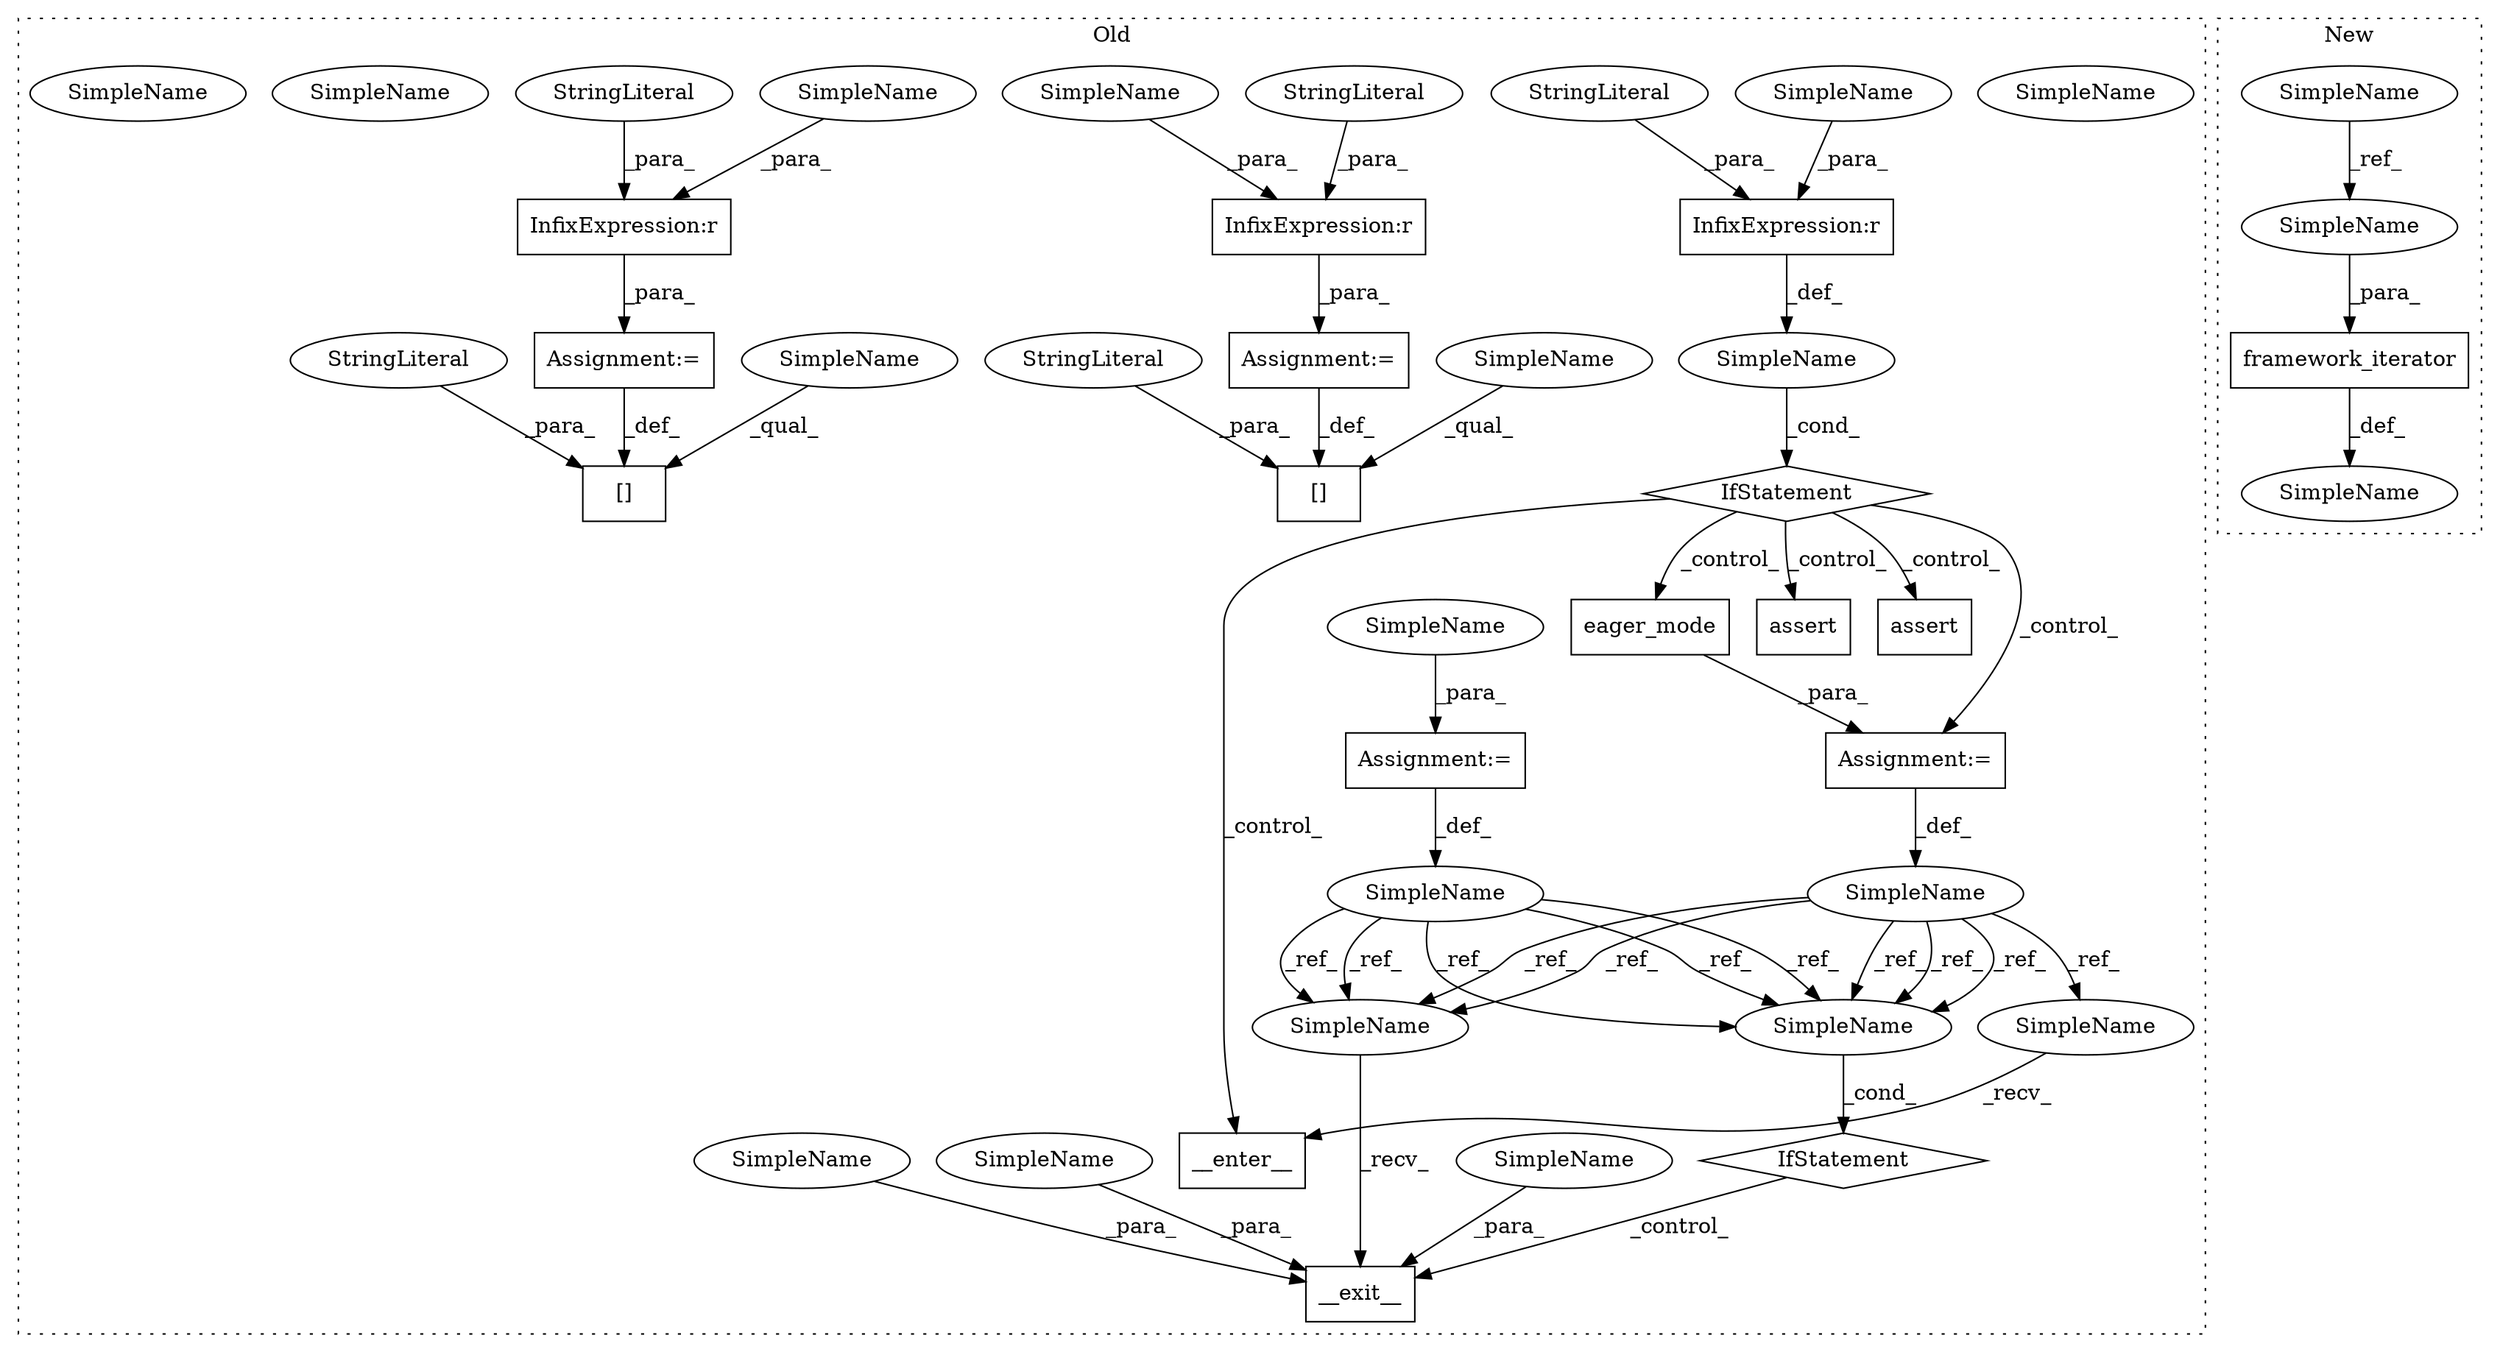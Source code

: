 digraph G {
subgraph cluster0 {
1 [label="__exit__" a="32" s="6502,6525" l="9,1" shape="box"];
4 [label="eager_mode" a="32" s="5025" l="12" shape="box"];
5 [label="__enter__" a="32" s="5062" l="11" shape="box"];
6 [label="InfixExpression:r" a="27" s="4987" l="4" shape="box"];
7 [label="InfixExpression:r" a="27" s="4845" l="4" shape="box"];
8 [label="InfixExpression:r" a="27" s="4806" l="4" shape="box"];
9 [label="[]" a="2" s="4826,4840" l="7,1" shape="box"];
11 [label="[]" a="2" s="4781,4801" l="7,1" shape="box"];
12 [label="assert" a="6" s="5160" l="7" shape="box"];
13 [label="SimpleName" a="42" s="6461" l="14" shape="ellipse"];
14 [label="IfStatement" a="25" s="6457,6475" l="4,2" shape="diamond"];
15 [label="assert" a="6" s="5083" l="7" shape="box"];
16 [label="IfStatement" a="25" s="4981,4998" l="4,2" shape="diamond"];
17 [label="Assignment:=" a="7" s="4968" l="1" shape="box"];
18 [label="SimpleName" a="42" s="4954" l="14" shape="ellipse"];
19 [label="SimpleName" a="42" s="" l="" shape="ellipse"];
20 [label="SimpleName" a="42" s="5010" l="14" shape="ellipse"];
21 [label="StringLiteral" a="45" s="4833" l="7" shape="ellipse"];
22 [label="StringLiteral" a="45" s="4788" l="13" shape="ellipse"];
23 [label="StringLiteral" a="45" s="4991" l="7" shape="ellipse"];
24 [label="StringLiteral" a="45" s="4810" l="7" shape="ellipse"];
25 [label="StringLiteral" a="45" s="4849" l="7" shape="ellipse"];
26 [label="Assignment:=" a="7" s="5024" l="1" shape="box"];
27 [label="Assignment:=" a="7" s="4802" l="1" shape="box"];
28 [label="Assignment:=" a="7" s="4841" l="1" shape="box"];
29 [label="SimpleName" a="42" s="4985" l="2" shape="ellipse"];
30 [label="SimpleName" a="42" s="4804" l="2" shape="ellipse"];
31 [label="SimpleName" a="42" s="4843" l="2" shape="ellipse"];
33 [label="SimpleName" a="42" s="6521" l="4" shape="ellipse"];
34 [label="SimpleName" a="42" s="4969" l="4" shape="ellipse"];
35 [label="SimpleName" a="42" s="6511" l="4" shape="ellipse"];
36 [label="SimpleName" a="42" s="6516" l="4" shape="ellipse"];
37 [label="SimpleName" a="42" s="6461" l="14" shape="ellipse"];
38 [label="SimpleName" a="42" s="5047" l="14" shape="ellipse"];
39 [label="SimpleName" a="42" s="6487" l="14" shape="ellipse"];
40 [label="SimpleName" a="42" s="6487" l="14" shape="ellipse"];
41 [label="SimpleName" a="42" s="6461" l="14" shape="ellipse"];
42 [label="SimpleName" a="42" s="4781" l="6" shape="ellipse"];
43 [label="SimpleName" a="42" s="4826" l="6" shape="ellipse"];
label = "Old";
style="dotted";
}
subgraph cluster1 {
2 [label="framework_iterator" a="32" s="4669,4721" l="19,1" shape="box"];
3 [label="SimpleName" a="42" s="4664" l="2" shape="ellipse"];
10 [label="SimpleName" a="42" s="4238" l="6" shape="ellipse"];
32 [label="SimpleName" a="42" s="4688" l="6" shape="ellipse"];
label = "New";
style="dotted";
}
2 -> 3 [label="_def_"];
4 -> 26 [label="_para_"];
6 -> 19 [label="_def_"];
7 -> 28 [label="_para_"];
8 -> 27 [label="_para_"];
10 -> 32 [label="_ref_"];
14 -> 1 [label="_control_"];
16 -> 12 [label="_control_"];
16 -> 5 [label="_control_"];
16 -> 26 [label="_control_"];
16 -> 4 [label="_control_"];
16 -> 15 [label="_control_"];
17 -> 18 [label="_def_"];
18 -> 41 [label="_ref_"];
18 -> 40 [label="_ref_"];
18 -> 40 [label="_ref_"];
18 -> 41 [label="_ref_"];
18 -> 41 [label="_ref_"];
19 -> 16 [label="_cond_"];
20 -> 41 [label="_ref_"];
20 -> 41 [label="_ref_"];
20 -> 40 [label="_ref_"];
20 -> 41 [label="_ref_"];
20 -> 40 [label="_ref_"];
20 -> 38 [label="_ref_"];
21 -> 9 [label="_para_"];
22 -> 11 [label="_para_"];
23 -> 6 [label="_para_"];
24 -> 8 [label="_para_"];
25 -> 7 [label="_para_"];
26 -> 20 [label="_def_"];
27 -> 11 [label="_def_"];
28 -> 9 [label="_def_"];
29 -> 6 [label="_para_"];
30 -> 8 [label="_para_"];
31 -> 7 [label="_para_"];
32 -> 2 [label="_para_"];
33 -> 1 [label="_para_"];
34 -> 17 [label="_para_"];
35 -> 1 [label="_para_"];
36 -> 1 [label="_para_"];
38 -> 5 [label="_recv_"];
40 -> 1 [label="_recv_"];
41 -> 14 [label="_cond_"];
42 -> 11 [label="_qual_"];
43 -> 9 [label="_qual_"];
}